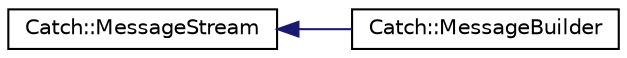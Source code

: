 digraph "Graphical Class Hierarchy"
{
  edge [fontname="Helvetica",fontsize="10",labelfontname="Helvetica",labelfontsize="10"];
  node [fontname="Helvetica",fontsize="10",shape=record];
  rankdir="LR";
  Node1 [label="Catch::MessageStream",height=0.2,width=0.4,color="black", fillcolor="white", style="filled",URL="$d6/db6/structCatch_1_1MessageStream.html"];
  Node1 -> Node2 [dir="back",color="midnightblue",fontsize="10",style="solid",fontname="Helvetica"];
  Node2 [label="Catch::MessageBuilder",height=0.2,width=0.4,color="black", fillcolor="white", style="filled",URL="$d2/d7e/structCatch_1_1MessageBuilder.html"];
}
